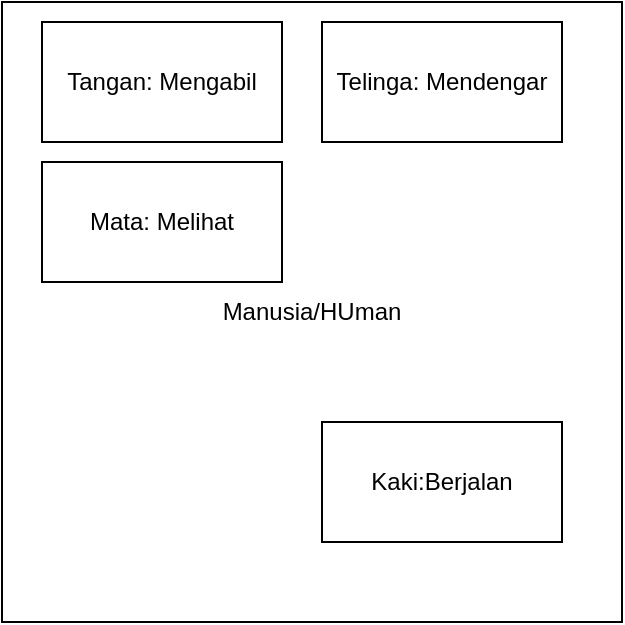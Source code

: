 <mxfile version="15.8.6" type="gitlab">
  <diagram id="epoTe_lGTIAd2MM2K-It" name="Page-1">
    <mxGraphModel dx="496" dy="275" grid="1" gridSize="10" guides="1" tooltips="1" connect="1" arrows="1" fold="1" page="1" pageScale="1" pageWidth="850" pageHeight="1100" math="0" shadow="0">
      <root>
        <mxCell id="0" />
        <mxCell id="1" parent="0" />
        <mxCell id="5xJ0G61R2I69ar_kWDvs-1" value="Manusia/HUman" style="whiteSpace=wrap;html=1;aspect=fixed;" vertex="1" parent="1">
          <mxGeometry x="180" y="40" width="310" height="310" as="geometry" />
        </mxCell>
        <mxCell id="5xJ0G61R2I69ar_kWDvs-2" value="Tangan: Mengabil " style="rounded=0;whiteSpace=wrap;html=1;" vertex="1" parent="1">
          <mxGeometry x="200" y="50" width="120" height="60" as="geometry" />
        </mxCell>
        <mxCell id="5xJ0G61R2I69ar_kWDvs-3" value="Mata: Melihat " style="rounded=0;whiteSpace=wrap;html=1;" vertex="1" parent="1">
          <mxGeometry x="200" y="120" width="120" height="60" as="geometry" />
        </mxCell>
        <mxCell id="5xJ0G61R2I69ar_kWDvs-4" value="Telinga: Mendengar " style="rounded=0;whiteSpace=wrap;html=1;" vertex="1" parent="1">
          <mxGeometry x="340" y="50" width="120" height="60" as="geometry" />
        </mxCell>
        <mxCell id="5xJ0G61R2I69ar_kWDvs-5" value="Kaki:Berjalan " style="rounded=0;whiteSpace=wrap;html=1;" vertex="1" parent="1">
          <mxGeometry x="340" y="250" width="120" height="60" as="geometry" />
        </mxCell>
      </root>
    </mxGraphModel>
  </diagram>
</mxfile>
